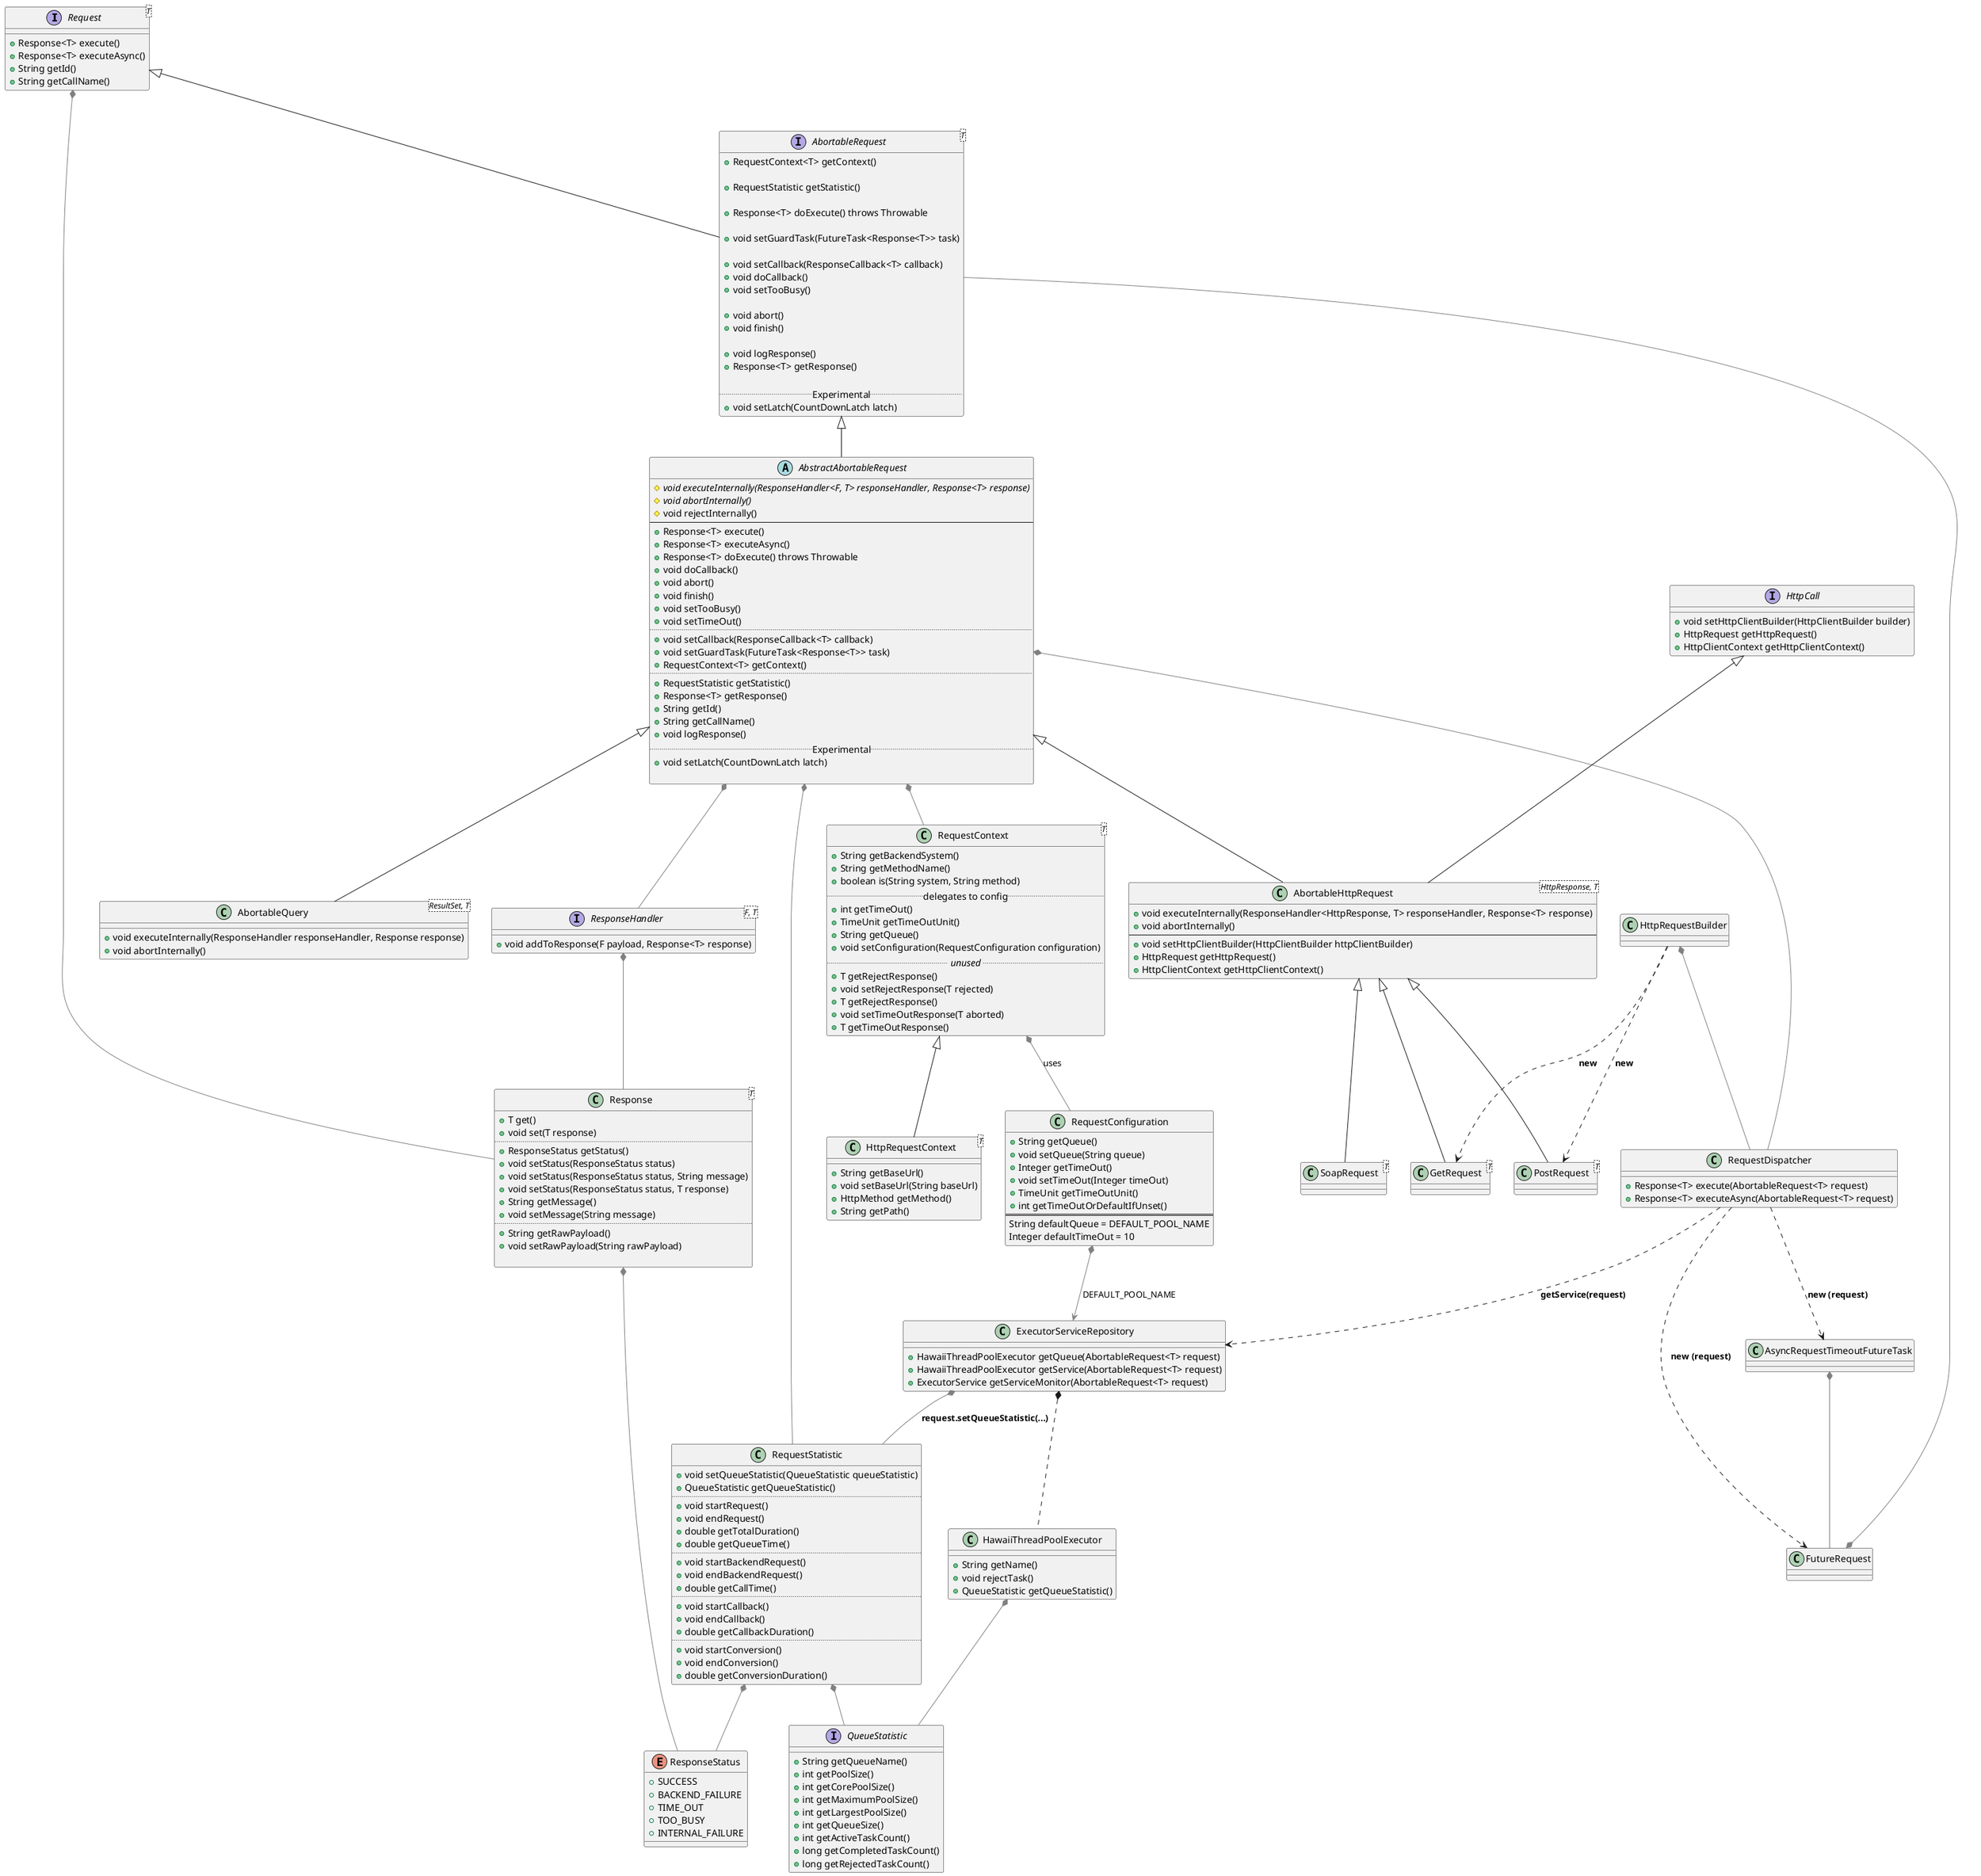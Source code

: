 @startuml

interface Request<T> {
    + Response<T> execute()
    + Response<T> executeAsync()
    + String getId()
    + String getCallName()
}
Request <|-- AbortableRequest
Request *-r[#grey]- Response

class Response<T> {
    + T get()
    + void set(T response)
    ..
    + ResponseStatus getStatus()
    + void setStatus(ResponseStatus status)
    + void setStatus(ResponseStatus status, String message)
    + void setStatus(ResponseStatus status, T response)
    + String getMessage()
    + void setMessage(String message)
    ..
    + String getRawPayload()
    + void setRawPayload(String rawPayload)

}
Response *-r[#grey]- ResponseStatus

enum ResponseStatus {
    + SUCCESS
    + BACKEND_FAILURE
    + TIME_OUT
    + TOO_BUSY
    + INTERNAL_FAILURE
}

interface ResponseHandler<F, T> {
    + void addToResponse(F payload, Response<T> response)
}
ResponseHandler *-[#grey]- Response

interface AbortableRequest<T> {
    + RequestContext<T> getContext()

    + RequestStatistic getStatistic()

    + Response<T> doExecute() throws Throwable

    + void setGuardTask(FutureTask<Response<T>> task)

    + void setCallback(ResponseCallback<T> callback)
    + void doCallback()
    + void setTooBusy()

    + void abort()
    + void finish()

    + void logResponse()
    + Response<T> getResponse()

    ..Experimental..
    + void setLatch(CountDownLatch latch)
}
AbortableRequest <|-- AbstractAbortableRequest


abstract class AbstractAbortableRequest {
    # {abstract} void executeInternally(ResponseHandler<F, T> responseHandler, Response<T> response)
    # {abstract} void abortInternally()
    # void rejectInternally()
    --
    + Response<T> execute()
    + Response<T> executeAsync()
    + Response<T> doExecute() throws Throwable
    + void doCallback()
    + void abort()
    + void finish()
    + void setTooBusy()
    + void setTimeOut()
    ..
    + void setCallback(ResponseCallback<T> callback)
    + void setGuardTask(FutureTask<Response<T>> task)
    + RequestContext<T> getContext()
    ..
    + RequestStatistic getStatistic()
    + Response<T> getResponse()
    + String getId()
    + String getCallName()
    + void logResponse()
    ..Experimental..
    + void setLatch(CountDownLatch latch)

}
AbstractAbortableRequest <|-- AbortableHttpRequest
AbstractAbortableRequest <|-- AbortableQuery
AbstractAbortableRequest *-[#grey]- RequestContext
AbstractAbortableRequest *-[#grey]- RequestDispatcher
AbstractAbortableRequest *-[#grey]- RequestStatistic
AbstractAbortableRequest *-[#grey]- ResponseHandler

interface HttpCall {
    + void setHttpClientBuilder(HttpClientBuilder builder)
    + HttpRequest getHttpRequest()
    + HttpClientContext getHttpClientContext()
}
HttpCall <|-- AbortableHttpRequest

class AbortableHttpRequest<HttpResponse, T> {
    + void executeInternally(ResponseHandler<HttpResponse, T> responseHandler, Response<T> response)
    + void abortInternally()
    ---
    + void setHttpClientBuilder(HttpClientBuilder httpClientBuilder)
    + HttpRequest getHttpRequest()
    + HttpClientContext getHttpClientContext()
}

AbortableHttpRequest <|-- GetRequest
AbortableHttpRequest <|-- PostRequest
AbortableHttpRequest <|-- SoapRequest

class GetRequest<T> {
}

class PostRequest<T> {
}

class SoapRequest<T> {
}


class AbortableQuery<ResultSet, T> {
    + void executeInternally(ResponseHandler responseHandler, Response response)
    + void abortInternally()
}



class RequestDispatcher {
    + Response<T> execute(AbortableRequest<T> request)
    + Response<T> executeAsync(AbortableRequest<T> request)
}
RequestDispatcher ..> ExecutorServiceRepository : <b> getService(request) </b>
RequestDispatcher ..> FutureRequest : <b> new (request) </b> 
FutureRequest *-[#grey]- AbortableRequest
RequestDispatcher ..> AsyncRequestTimeoutFutureTask : <b>new (request)</b>
AsyncRequestTimeoutFutureTask *-[#grey]- FutureRequest

class HttpRequestBuilder {
}
HttpRequestBuilder *-[#grey]- RequestDispatcher
HttpRequestBuilder ..> GetRequest : <b> new</b>
HttpRequestBuilder ..> PostRequest : <b> new</b>



class HawaiiThreadPoolExecutor {
    + String getName()
    + void rejectTask()
    + QueueStatistic getQueueStatistic()
}
HawaiiThreadPoolExecutor *-[#grey]- QueueStatistic

interface QueueStatistic {
    + String getQueueName()
    + int getPoolSize()
    + int getCorePoolSize()
    + int getMaximumPoolSize()
    + int getLargestPoolSize()
    + int getQueueSize()
    + int getActiveTaskCount()
    + long getCompletedTaskCount()
    + long getRejectedTaskCount()
}
class RequestStatistic {
    + void setQueueStatistic(QueueStatistic queueStatistic)
    + QueueStatistic getQueueStatistic()
    ..
    + void startRequest()
    + void endRequest()
    + double getTotalDuration()
    + double getQueueTime()
    ..
    + void startBackendRequest()
    + void endBackendRequest()
    + double getCallTime()
    ..
    + void startCallback()
    + void endCallback()
    + double getCallbackDuration()
    ..
    + void startConversion()
    + void endConversion()
    + double getConversionDuration()
}
RequestStatistic *-[#grey]- QueueStatistic
RequestStatistic *-[#grey]- ResponseStatus

class ExecutorServiceRepository {
    + HawaiiThreadPoolExecutor getQueue(AbortableRequest<T> request)
    + HawaiiThreadPoolExecutor getService(AbortableRequest<T> request)
    + ExecutorService getServiceMonitor(AbortableRequest<T> request)
}
ExecutorServiceRepository *.d. HawaiiThreadPoolExecutor
ExecutorServiceRepository *-[#grey]- RequestStatistic : <b>request.setQueueStatistic(...)</b>

class RequestConfiguration {
    + String getQueue()
    + void setQueue(String queue)
    + Integer getTimeOut()
    + void setTimeOut(Integer timeOut)
    + TimeUnit getTimeOutUnit()
    + int getTimeOutOrDefaultIfUnset()
    ==
    String defaultQueue = DEFAULT_POOL_NAME
    Integer defaultTimeOut = 10
}
RequestConfiguration *-[#grey]-> ExecutorServiceRepository : DEFAULT_POOL_NAME

class RequestContext<T> {
    + String getBackendSystem()
    + String getMethodName()
    + boolean is(String system, String method)
    .. delegates to config ..
    + int getTimeOut()
    + TimeUnit getTimeOutUnit()
    + String getQueue()
    + void setConfiguration(RequestConfiguration configuration)
    ..<i> unused </i>..
    + T getRejectResponse()
    + void setRejectResponse(T rejected)
    + T getRejectResponse()
    + void setTimeOutResponse(T aborted)
    + T getTimeOutResponse()
}
RequestContext *-[#grey]- RequestConfiguration : uses
RequestContext <|-- HttpRequestContext

class HttpRequestContext<T> {
    + String getBaseUrl()
    + void setBaseUrl(String baseUrl)
    + HttpMethod getMethod()
    + String getPath()
}

@enduml